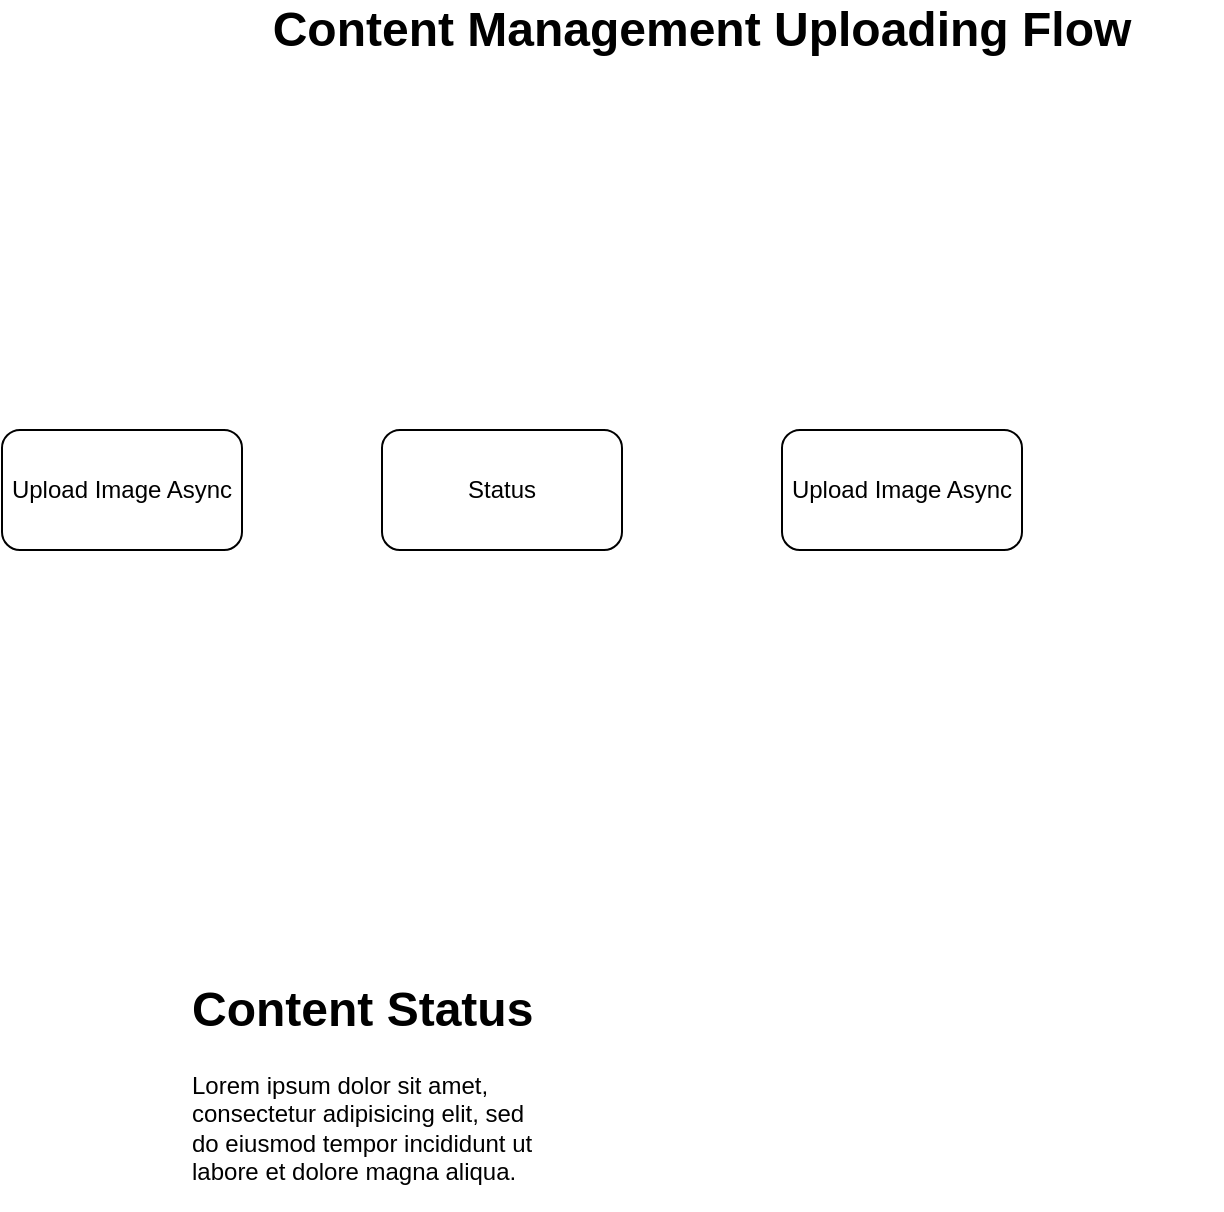 <mxfile version="12.5.1" type="github" pages="2">
  <diagram id="XCYtl_R4vv8y2SrKMNvc" name="Uploading Flow">
    <mxGraphModel dx="4047" dy="946" grid="1" gridSize="10" guides="1" tooltips="1" connect="1" arrows="1" fold="1" page="1" pageScale="1" pageWidth="827" pageHeight="1169" math="0" shadow="0">
      <root>
        <mxCell id="w2XRsc0-q1g1XaiFKeHy-0"/>
        <mxCell id="w2XRsc0-q1g1XaiFKeHy-1" parent="w2XRsc0-q1g1XaiFKeHy-0"/>
        <mxCell id="yip7Pxh2Tm1ecb3FbMzp-0" value="&lt;font&gt;&lt;b style=&quot;font-size: 24px&quot;&gt;Content Management Uploading Flow&lt;/b&gt;&lt;br&gt;&lt;/font&gt;" style="text;html=1;strokeColor=none;fillColor=none;align=center;verticalAlign=middle;whiteSpace=wrap;rounded=0;" parent="w2XRsc0-q1g1XaiFKeHy-1" vertex="1">
          <mxGeometry x="-2360" y="90" width="520" height="20" as="geometry"/>
        </mxCell>
        <mxCell id="U-UyMJXGaUAJ_ypDk0r6-0" value="Upload Image Async" style="rounded=1;whiteSpace=wrap;html=1;" parent="w2XRsc0-q1g1XaiFKeHy-1" vertex="1">
          <mxGeometry x="-2450" y="300" width="120" height="60" as="geometry"/>
        </mxCell>
        <mxCell id="U-UyMJXGaUAJ_ypDk0r6-2" value="&lt;h1&gt;Content Status&lt;/h1&gt;&lt;p&gt;Lorem ipsum dolor sit amet, consectetur adipisicing elit, sed do eiusmod tempor incididunt ut labore et dolore magna aliqua.&lt;/p&gt;" style="text;html=1;strokeColor=none;fillColor=none;spacing=5;spacingTop=-20;whiteSpace=wrap;overflow=hidden;rounded=0;" parent="w2XRsc0-q1g1XaiFKeHy-1" vertex="1">
          <mxGeometry x="-2360" y="570" width="190" height="120" as="geometry"/>
        </mxCell>
        <mxCell id="U-UyMJXGaUAJ_ypDk0r6-3" value="Status" style="rounded=1;whiteSpace=wrap;html=1;" parent="w2XRsc0-q1g1XaiFKeHy-1" vertex="1">
          <mxGeometry x="-2260" y="300" width="120" height="60" as="geometry"/>
        </mxCell>
        <mxCell id="U-UyMJXGaUAJ_ypDk0r6-4" value="Upload Image Async" style="rounded=1;whiteSpace=wrap;html=1;" parent="w2XRsc0-q1g1XaiFKeHy-1" vertex="1">
          <mxGeometry x="-2060" y="300" width="120" height="60" as="geometry"/>
        </mxCell>
      </root>
    </mxGraphModel>
  </diagram>
  <diagram id="Se-Glehy01dl6wNR-q-G" name="Upload Content">
    <mxGraphModel dx="4047" dy="946" grid="1" gridSize="10" guides="1" tooltips="1" connect="1" arrows="1" fold="1" page="1" pageScale="1" pageWidth="827" pageHeight="1169" math="0" shadow="0">
      <root>
        <mxCell id="0"/>
        <mxCell id="1" parent="0"/>
        <mxCell id="fI2PRTh5zaHvBNYzc2sx-11" value="&lt;p style=&quot;margin: 0px ; margin-top: 4px ; margin-left: 5px ; text-align: left&quot;&gt;&lt;b&gt;Alt&lt;/b&gt;&amp;nbsp;check permission&lt;/p&gt;" style="html=1;shape=mxgraph.sysml.package;overflow=fill;labelX=95;align=left;spacingLeft=5;verticalAlign=top;spacingTop=-3;fillColor=#fff2cc;strokeColor=#d6b656;opacity=50;" parent="1" vertex="1">
          <mxGeometry x="-2140" y="300" width="610" height="230" as="geometry"/>
        </mxCell>
        <mxCell id="fI2PRTh5zaHvBNYzc2sx-2" value="" style="shape=umlLifeline;participant=umlActor;perimeter=lifelinePerimeter;whiteSpace=wrap;html=1;container=1;collapsible=0;recursiveResize=0;verticalAlign=top;spacingTop=36;labelBackgroundColor=#ffffff;outlineConnect=0;size=30;" parent="1" vertex="1">
          <mxGeometry x="-2220" y="160" width="20" height="740" as="geometry"/>
        </mxCell>
        <mxCell id="fI2PRTh5zaHvBNYzc2sx-3" value="Business Center" style="shape=umlLifeline;perimeter=lifelinePerimeter;whiteSpace=wrap;html=1;container=1;collapsible=0;recursiveResize=0;outlineConnect=0;" parent="1" vertex="1">
          <mxGeometry x="-2060" y="150" width="100" height="750" as="geometry"/>
        </mxCell>
        <mxCell id="fI2PRTh5zaHvBNYzc2sx-9" value="" style="html=1;points=[];perimeter=orthogonalPerimeter;" parent="fI2PRTh5zaHvBNYzc2sx-3" vertex="1">
          <mxGeometry x="45" y="80" width="10" height="400" as="geometry"/>
        </mxCell>
        <mxCell id="fI2PRTh5zaHvBNYzc2sx-4" value="Content Management" style="shape=umlLifeline;perimeter=lifelinePerimeter;whiteSpace=wrap;html=1;container=1;collapsible=0;recursiveResize=0;outlineConnect=0;fillColor=#6d8764;strokeColor=#3A5431;fontColor=#ffffff;" parent="1" vertex="1">
          <mxGeometry x="-1850" y="150" width="100" height="750" as="geometry"/>
        </mxCell>
        <mxCell id="fI2PRTh5zaHvBNYzc2sx-18" value="" style="html=1;points=[];perimeter=orthogonalPerimeter;" parent="fI2PRTh5zaHvBNYzc2sx-4" vertex="1">
          <mxGeometry x="45" y="168" width="10" height="80" as="geometry"/>
        </mxCell>
        <mxCell id="fI2PRTh5zaHvBNYzc2sx-5" value="Azure Blob Storage" style="shape=umlLifeline;perimeter=lifelinePerimeter;whiteSpace=wrap;html=1;container=1;collapsible=0;recursiveResize=0;outlineConnect=0;" parent="1" vertex="1">
          <mxGeometry x="-1590" y="150" width="100" height="750" as="geometry"/>
        </mxCell>
        <mxCell id="fI2PRTh5zaHvBNYzc2sx-37" value="&lt;p style=&quot;margin: 0px ; margin-top: 4px ; margin-left: 5px ; text-align: left&quot;&gt;&lt;b&gt;Par&lt;/b&gt;&amp;nbsp;process&lt;/p&gt;" style="html=1;shape=mxgraph.sysml.package;overflow=fill;labelX=95;align=left;spacingLeft=5;verticalAlign=top;spacingTop=-3;fillColor=#dae8fc;strokeColor=#6c8ebf;opacity=50;" parent="fI2PRTh5zaHvBNYzc2sx-5" vertex="1">
          <mxGeometry x="-340" y="462" width="310" height="120" as="geometry"/>
        </mxCell>
        <mxCell id="fI2PRTh5zaHvBNYzc2sx-31" value="" style="html=1;points=[];perimeter=orthogonalPerimeter;" parent="fI2PRTh5zaHvBNYzc2sx-5" vertex="1">
          <mxGeometry x="45" y="590" width="10" height="50" as="geometry"/>
        </mxCell>
        <mxCell id="fI2PRTh5zaHvBNYzc2sx-6" value="&lt;h1&gt;Channel&lt;/h1&gt;&lt;p&gt;Upload content user case&lt;/p&gt;" style="text;html=1;strokeColor=none;fillColor=none;spacing=5;spacingTop=-20;whiteSpace=wrap;overflow=hidden;rounded=0;" parent="1" vertex="1">
          <mxGeometry x="-2470" y="160" width="190" height="71" as="geometry"/>
        </mxCell>
        <mxCell id="fI2PRTh5zaHvBNYzc2sx-7" value="&lt;font style=&quot;font-size: 24px&quot;&gt;&lt;b&gt;Content Management Sequence Diagram&lt;br&gt;- upload content&lt;br&gt;&lt;/b&gt;&lt;/font&gt;" style="text;html=1;strokeColor=none;fillColor=none;align=center;verticalAlign=middle;whiteSpace=wrap;rounded=0;" parent="1" vertex="1">
          <mxGeometry x="-2200" y="70" width="520" height="20" as="geometry"/>
        </mxCell>
        <mxCell id="fI2PRTh5zaHvBNYzc2sx-8" value="upload business image" style="html=1;verticalAlign=bottom;startArrow=oval;startFill=1;endArrow=block;startSize=8;" parent="1" edge="1">
          <mxGeometry width="60" relative="1" as="geometry">
            <mxPoint x="-2210.5" y="245" as="sourcePoint"/>
            <mxPoint x="-2010.5" y="245" as="targetPoint"/>
            <Array as="points">
              <mxPoint x="-2120" y="245"/>
            </Array>
          </mxGeometry>
        </mxCell>
        <mxCell id="fI2PRTh5zaHvBNYzc2sx-12" value="return business error &lt;br&gt;if cannot upload" style="html=1;verticalAlign=bottom;endArrow=open;dashed=1;endSize=8;" parent="1" target="fI2PRTh5zaHvBNYzc2sx-2" edge="1">
          <mxGeometry relative="1" as="geometry">
            <mxPoint x="-2020" y="290" as="sourcePoint"/>
            <mxPoint x="-2100" y="290" as="targetPoint"/>
          </mxGeometry>
        </mxCell>
        <mxCell id="fI2PRTh5zaHvBNYzc2sx-16" value="validate image&lt;sup&gt;&lt;font style=&quot;font-size: 10px&quot; color=&quot;#cc0000&quot;&gt;[1]&lt;/font&gt;&lt;/sup&gt;&amp;nbsp;&lt;br&gt;depends on business needs&amp;nbsp;" style="edgeStyle=orthogonalEdgeStyle;html=1;align=left;spacingLeft=2;endArrow=block;rounded=0;" parent="1" edge="1">
          <mxGeometry relative="1" as="geometry">
            <mxPoint x="-2005" y="245" as="sourcePoint"/>
            <Array as="points">
              <mxPoint x="-1980" y="245"/>
              <mxPoint x="-1980" y="290"/>
              <mxPoint x="-2000" y="290"/>
              <mxPoint x="-2000" y="291"/>
            </Array>
            <mxPoint x="-2005" y="291" as="targetPoint"/>
          </mxGeometry>
        </mxCell>
        <mxCell id="fI2PRTh5zaHvBNYzc2sx-17" value="get the permission" style="html=1;verticalAlign=bottom;startArrow=oval;startFill=1;endArrow=block;startSize=8;labelBackgroundColor=none;" parent="1" edge="1">
          <mxGeometry width="60" relative="1" as="geometry">
            <mxPoint x="-2000" y="330" as="sourcePoint"/>
            <mxPoint x="-1800" y="330" as="targetPoint"/>
            <Array as="points">
              <mxPoint x="-1909.5" y="330"/>
            </Array>
          </mxGeometry>
        </mxCell>
        <mxCell id="fI2PRTh5zaHvBNYzc2sx-20" value="validate request&lt;sup&gt;&lt;font color=&quot;#cc0000&quot;&gt;[2]&lt;/font&gt;&lt;/sup&gt;&amp;nbsp;&lt;br&gt;depends on center storage configuration&amp;nbsp;" style="edgeStyle=orthogonalEdgeStyle;html=1;align=left;spacingLeft=2;endArrow=block;rounded=0;labelBackgroundColor=none;" parent="1" edge="1">
          <mxGeometry relative="1" as="geometry">
            <mxPoint x="-1793.997" y="329.833" as="sourcePoint"/>
            <Array as="points">
              <mxPoint x="-1770" y="330"/>
              <mxPoint x="-1770" y="376"/>
              <mxPoint x="-1790" y="376"/>
            </Array>
            <mxPoint x="-1794" y="376" as="targetPoint"/>
          </mxGeometry>
        </mxCell>
        <mxCell id="fI2PRTh5zaHvBNYzc2sx-21" value="return error if cannot upload" style="html=1;verticalAlign=bottom;endArrow=open;dashed=1;endSize=8;labelBackgroundColor=none;" parent="1" edge="1">
          <mxGeometry relative="1" as="geometry">
            <mxPoint x="-1807.5" y="380" as="sourcePoint"/>
            <mxPoint x="-2008" y="380" as="targetPoint"/>
          </mxGeometry>
        </mxCell>
        <mxCell id="fI2PRTh5zaHvBNYzc2sx-22" value="" style="html=1;points=[];perimeter=orthogonalPerimeter;" parent="1" vertex="1">
          <mxGeometry x="-1805" y="440" width="10" height="80" as="geometry"/>
        </mxCell>
        <mxCell id="fI2PRTh5zaHvBNYzc2sx-23" value="get the permission" style="html=1;verticalAlign=bottom;startArrow=oval;startFill=1;endArrow=block;startSize=8;labelBackgroundColor=none;" parent="1" edge="1">
          <mxGeometry width="60" relative="1" as="geometry">
            <mxPoint x="-2000" y="452" as="sourcePoint"/>
            <mxPoint x="-1800" y="452" as="targetPoint"/>
            <Array as="points">
              <mxPoint x="-1909.5" y="452"/>
            </Array>
          </mxGeometry>
        </mxCell>
        <mxCell id="fI2PRTh5zaHvBNYzc2sx-24" value="return upload uri if can upload" style="html=1;verticalAlign=bottom;endArrow=open;dashed=1;endSize=8;labelBackgroundColor=none;" parent="1" edge="1">
          <mxGeometry relative="1" as="geometry">
            <mxPoint x="-1809.5" y="502" as="sourcePoint"/>
            <mxPoint x="-2010" y="502" as="targetPoint"/>
          </mxGeometry>
        </mxCell>
        <mxCell id="fI2PRTh5zaHvBNYzc2sx-25" value="validate request&lt;sup&gt;&lt;font color=&quot;#cc0000&quot;&gt;[2]&lt;/font&gt;&lt;/sup&gt;&amp;nbsp;&lt;br&gt;" style="edgeStyle=orthogonalEdgeStyle;html=1;align=left;spacingLeft=2;endArrow=block;rounded=0;labelBackgroundColor=none;" parent="1" edge="1">
          <mxGeometry relative="1" as="geometry">
            <mxPoint x="-1793" y="454" as="sourcePoint"/>
            <Array as="points">
              <mxPoint x="-1768.33" y="453.5"/>
              <mxPoint x="-1768.33" y="498.5"/>
              <mxPoint x="-1788.33" y="498.5"/>
              <mxPoint x="-1788.33" y="499.5"/>
            </Array>
            <mxPoint x="-1793" y="500" as="targetPoint"/>
          </mxGeometry>
        </mxCell>
        <mxCell id="fI2PRTh5zaHvBNYzc2sx-27" value="" style="html=1;points=[];perimeter=orthogonalPerimeter;" parent="1" vertex="1">
          <mxGeometry x="-1805" y="560" width="10" height="300" as="geometry"/>
        </mxCell>
        <mxCell id="fI2PRTh5zaHvBNYzc2sx-28" value="if has permission to upload &lt;br&gt;send content async" style="html=1;verticalAlign=bottom;startArrow=oval;startFill=1;endArrow=block;startSize=8;" parent="1" edge="1">
          <mxGeometry width="60" relative="1" as="geometry">
            <mxPoint x="-2001" y="580" as="sourcePoint"/>
            <mxPoint x="-1801" y="580" as="targetPoint"/>
            <Array as="points">
              <mxPoint x="-1910.5" y="580"/>
            </Array>
          </mxGeometry>
        </mxCell>
        <mxCell id="fI2PRTh5zaHvBNYzc2sx-30" value="enqueue request and&amp;nbsp;wait&amp;nbsp;for&amp;nbsp;processing&amp;nbsp;" style="edgeStyle=orthogonalEdgeStyle;html=1;align=left;spacingLeft=2;endArrow=block;rounded=0;labelBackgroundColor=none;" parent="1" edge="1">
          <mxGeometry relative="1" as="geometry">
            <mxPoint x="-1794" y="624" as="sourcePoint"/>
            <Array as="points">
              <mxPoint x="-1769.33" y="623.5"/>
              <mxPoint x="-1769.33" y="668.5"/>
              <mxPoint x="-1789.33" y="668.5"/>
              <mxPoint x="-1789.33" y="669.5"/>
            </Array>
            <mxPoint x="-1794" y="670" as="targetPoint"/>
          </mxGeometry>
        </mxCell>
        <mxCell id="fI2PRTh5zaHvBNYzc2sx-32" value="dequeue and upload content" style="html=1;verticalAlign=bottom;startArrow=oval;startFill=1;endArrow=block;startSize=8;" parent="1" edge="1">
          <mxGeometry width="60" relative="1" as="geometry">
            <mxPoint x="-1795" y="752" as="sourcePoint"/>
            <mxPoint x="-1540.5" y="752" as="targetPoint"/>
            <Array as="points">
              <mxPoint x="-1704.5" y="752"/>
            </Array>
          </mxGeometry>
        </mxCell>
        <mxCell id="fI2PRTh5zaHvBNYzc2sx-33" value="return content uri" style="html=1;verticalAlign=bottom;endArrow=open;dashed=1;endSize=8;" parent="1" edge="1">
          <mxGeometry relative="1" as="geometry">
            <mxPoint x="-1545" y="778" as="sourcePoint"/>
            <mxPoint x="-1800.5" y="778" as="targetPoint"/>
          </mxGeometry>
        </mxCell>
        <mxCell id="fI2PRTh5zaHvBNYzc2sx-34" value="generate metadata" style="edgeStyle=orthogonalEdgeStyle;html=1;align=left;spacingLeft=2;endArrow=block;rounded=0;labelBackgroundColor=none;" parent="1" edge="1">
          <mxGeometry relative="1" as="geometry">
            <mxPoint x="-1794" y="680" as="sourcePoint"/>
            <Array as="points">
              <mxPoint x="-1769.33" y="679.5"/>
              <mxPoint x="-1769.33" y="724.5"/>
              <mxPoint x="-1789.33" y="724.5"/>
              <mxPoint x="-1789.33" y="725.5"/>
            </Array>
            <mxPoint x="-1794" y="726" as="targetPoint"/>
          </mxGeometry>
        </mxCell>
        <mxCell id="fI2PRTh5zaHvBNYzc2sx-35" value="return accepted response" style="html=1;verticalAlign=bottom;endArrow=open;dashed=1;endSize=8;" parent="1" edge="1">
          <mxGeometry relative="1" as="geometry">
            <mxPoint x="-1805" y="605" as="sourcePoint"/>
            <mxPoint x="-2010" y="605" as="targetPoint"/>
          </mxGeometry>
        </mxCell>
        <mxCell id="fI2PRTh5zaHvBNYzc2sx-36" value="update metadata(set uri and status)" style="edgeStyle=orthogonalEdgeStyle;html=1;align=left;spacingLeft=2;endArrow=block;rounded=0;" parent="1" edge="1">
          <mxGeometry relative="1" as="geometry">
            <mxPoint x="-1794" y="799" as="sourcePoint"/>
            <Array as="points">
              <mxPoint x="-1769.33" y="798.5"/>
              <mxPoint x="-1769.33" y="843.5"/>
              <mxPoint x="-1789.33" y="843.5"/>
              <mxPoint x="-1789.33" y="844.5"/>
            </Array>
            <mxPoint x="-1794" y="845" as="targetPoint"/>
          </mxGeometry>
        </mxCell>
        <mxCell id="fI2PRTh5zaHvBNYzc2sx-39" value="return business &lt;br&gt;error if cannot upload" style="html=1;verticalAlign=bottom;endArrow=open;dashed=1;endSize=8;labelBackgroundColor=none;" parent="1" edge="1">
          <mxGeometry relative="1" as="geometry">
            <mxPoint x="-2019.5" y="381" as="sourcePoint"/>
            <mxPoint x="-2210" y="381" as="targetPoint"/>
          </mxGeometry>
        </mxCell>
        <mxCell id="fI2PRTh5zaHvBNYzc2sx-41" value="return accepted business response" style="html=1;verticalAlign=bottom;endArrow=open;dashed=1;endSize=8;" parent="1" edge="1">
          <mxGeometry relative="1" as="geometry">
            <mxPoint x="-2019.5" y="604" as="sourcePoint"/>
            <mxPoint x="-2210" y="604" as="targetPoint"/>
          </mxGeometry>
        </mxCell>
        <mxCell id="PvR2-Of-hzqEuAxM7F6R-1" value="validate image&lt;sup&gt;&lt;font color=&quot;#cc0000&quot;&gt;[1]&lt;/font&gt;&lt;/sup&gt;: Business center validates image depends on its business needs. E.g. for store center it only allows to upload 10 banners.&amp;nbsp;" style="text;html=1;whiteSpace=wrap;" parent="1" vertex="1">
          <mxGeometry x="-2470" y="231" width="200" height="80" as="geometry"/>
        </mxCell>
        <mxCell id="PvR2-Of-hzqEuAxM7F6R-2" value="validate request&lt;sup&gt;&lt;font color=&quot;#cc0000&quot;&gt;[2]&lt;/font&gt;&lt;/sup&gt;: Content management needs to check the permission to decide allow upload content or not." style="text;html=1;whiteSpace=wrap;" parent="1" vertex="1">
          <mxGeometry x="-2470" y="311" width="200" height="80" as="geometry"/>
        </mxCell>
        <mxCell id="jtrXNe9HSz2oP2GbDtgu-1" value="&lt;h1&gt;Design Goals&lt;/h1&gt;&lt;p&gt;1. The&amp;nbsp;decoupling of business center and Azure Blob Storage;&lt;/p&gt;&lt;p&gt;2. Support current and&amp;nbsp;future coming business centers&lt;/p&gt;" style="text;html=1;strokeColor=none;fillColor=none;spacing=5;spacingTop=-20;whiteSpace=wrap;overflow=hidden;rounded=0;" parent="1" vertex="1">
          <mxGeometry x="-2465" y="410" width="225" height="120" as="geometry"/>
        </mxCell>
        <mxCell id="FjSPBhzyGunT1S6hwJDz-1" value="" style="rounded=0;whiteSpace=wrap;html=1;fillColor=#6d8764;strokeColor=#3A5431;fontColor=#ffffff;" vertex="1" parent="1">
          <mxGeometry x="-2460" y="850" width="30" height="20" as="geometry"/>
        </mxCell>
        <mxCell id="FjSPBhzyGunT1S6hwJDz-2" value="The capacity needs to&amp;nbsp;deliver" style="text;html=1;strokeColor=none;fillColor=none;align=left;verticalAlign=middle;whiteSpace=wrap;rounded=0;" vertex="1" parent="1">
          <mxGeometry x="-2420" y="850" width="200" height="20" as="geometry"/>
        </mxCell>
      </root>
    </mxGraphModel>
  </diagram>
</mxfile>
